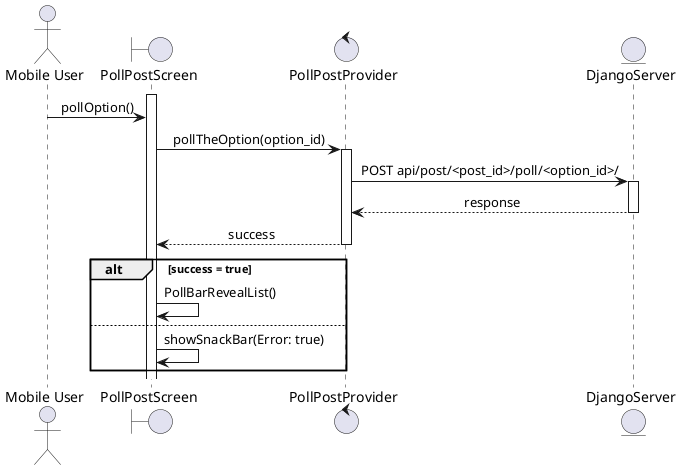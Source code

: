 @startuml uc1-sequence
skinparam sequenceMessageAlign center
actor       "Mobile User"       as actor
boundary    PollPostScreen    as ui
control     PollPostProvider  as provider
entity      DjangoServer      as server

activate ui
actor -> ui: pollOption()
ui -> provider: pollTheOption(option_id)
activate provider
provider -> server: POST api/post/<post_id>/poll/<option_id>/
activate server
return response
return success
alt success = true
    ui -> ui: PollBarRevealList()
else
    ui -> ui: showSnackBar(Error: true)
end
@enduml
